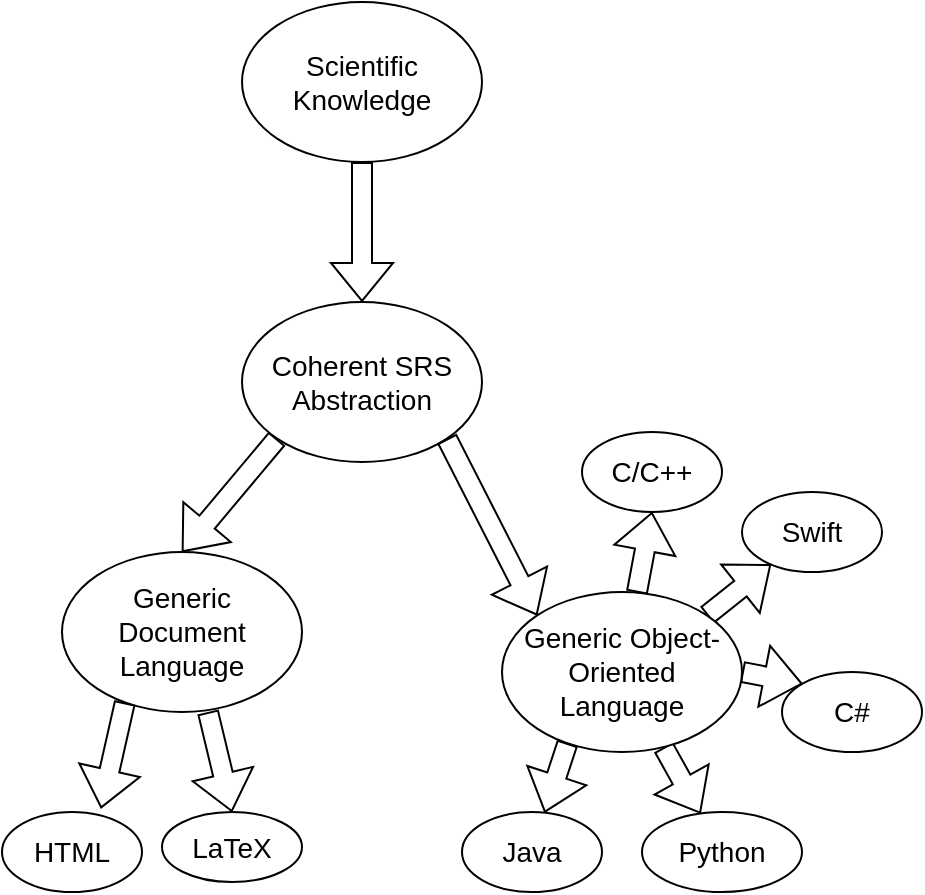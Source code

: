 <mxfile version="20.0.4" type="device"><diagram id="C5RBs43oDa-KdzZeNtuy" name="Page-1"><mxGraphModel dx="1422" dy="788" grid="1" gridSize="10" guides="1" tooltips="1" connect="1" arrows="1" fold="1" page="1" pageScale="1" pageWidth="850" pageHeight="1100" background="none" math="0" shadow="0"><root><mxCell id="WIyWlLk6GJQsqaUBKTNV-0"/><mxCell id="WIyWlLk6GJQsqaUBKTNV-1" parent="WIyWlLk6GJQsqaUBKTNV-0"/><mxCell id="RRnHxIaUdvbuHzuhjQv6-0" value="Scientific&lt;br style=&quot;font-size: 14px;&quot;&gt;Knowledge" style="ellipse;whiteSpace=wrap;html=1;fontSize=14;" parent="WIyWlLk6GJQsqaUBKTNV-1" vertex="1"><mxGeometry x="315" y="90" width="120" height="80" as="geometry"/></mxCell><mxCell id="RRnHxIaUdvbuHzuhjQv6-1" value="" style="shape=flexArrow;endArrow=classic;html=1;rounded=0;exitX=0.5;exitY=1;exitDx=0;exitDy=0;fontSize=14;" parent="WIyWlLk6GJQsqaUBKTNV-1" source="RRnHxIaUdvbuHzuhjQv6-0" edge="1"><mxGeometry width="50" height="50" relative="1" as="geometry"><mxPoint x="371" y="190" as="sourcePoint"/><mxPoint x="375" y="240" as="targetPoint"/></mxGeometry></mxCell><mxCell id="RRnHxIaUdvbuHzuhjQv6-2" value="Coherent SRS Abstraction" style="ellipse;whiteSpace=wrap;html=1;fontSize=14;" parent="WIyWlLk6GJQsqaUBKTNV-1" vertex="1"><mxGeometry x="315" y="240" width="120" height="80" as="geometry"/></mxCell><mxCell id="RRnHxIaUdvbuHzuhjQv6-16" style="rounded=0;orthogonalLoop=1;jettySize=auto;html=1;entryX=0.5;entryY=0;entryDx=0;entryDy=0;shape=flexArrow;fontSize=14;" parent="WIyWlLk6GJQsqaUBKTNV-1" target="RRnHxIaUdvbuHzuhjQv6-9" edge="1"><mxGeometry relative="1" as="geometry"><mxPoint x="298" y="445" as="sourcePoint"/></mxGeometry></mxCell><mxCell id="RRnHxIaUdvbuHzuhjQv6-22" style="edgeStyle=none;shape=flexArrow;rounded=0;orthogonalLoop=1;jettySize=auto;html=1;exitX=0.262;exitY=0.94;exitDx=0;exitDy=0;entryX=0.707;entryY=-0.046;entryDx=0;entryDy=0;entryPerimeter=0;exitPerimeter=0;fontSize=14;" parent="WIyWlLk6GJQsqaUBKTNV-1" source="RRnHxIaUdvbuHzuhjQv6-3" target="RRnHxIaUdvbuHzuhjQv6-10" edge="1"><mxGeometry relative="1" as="geometry"/></mxCell><mxCell id="RRnHxIaUdvbuHzuhjQv6-3" value="Generic&lt;br style=&quot;font-size: 14px;&quot;&gt;Document&lt;br style=&quot;font-size: 14px;&quot;&gt;Language" style="ellipse;whiteSpace=wrap;html=1;fontSize=14;" parent="WIyWlLk6GJQsqaUBKTNV-1" vertex="1"><mxGeometry x="225" y="365" width="120" height="80" as="geometry"/></mxCell><mxCell id="RRnHxIaUdvbuHzuhjQv6-17" style="rounded=0;orthogonalLoop=1;jettySize=auto;html=1;shape=flexArrow;fontSize=14;" parent="WIyWlLk6GJQsqaUBKTNV-1" source="RRnHxIaUdvbuHzuhjQv6-4" target="RRnHxIaUdvbuHzuhjQv6-12" edge="1"><mxGeometry relative="1" as="geometry"/></mxCell><mxCell id="RRnHxIaUdvbuHzuhjQv6-18" style="edgeStyle=none;shape=flexArrow;rounded=0;orthogonalLoop=1;jettySize=auto;html=1;exitX=0.273;exitY=0.943;exitDx=0;exitDy=0;exitPerimeter=0;fontSize=14;" parent="WIyWlLk6GJQsqaUBKTNV-1" source="RRnHxIaUdvbuHzuhjQv6-4" target="RRnHxIaUdvbuHzuhjQv6-11" edge="1"><mxGeometry relative="1" as="geometry"/></mxCell><mxCell id="RRnHxIaUdvbuHzuhjQv6-19" style="edgeStyle=none;shape=flexArrow;rounded=0;orthogonalLoop=1;jettySize=auto;html=1;exitX=1;exitY=0.5;exitDx=0;exitDy=0;entryX=0;entryY=0;entryDx=0;entryDy=0;fontSize=14;" parent="WIyWlLk6GJQsqaUBKTNV-1" source="RRnHxIaUdvbuHzuhjQv6-4" target="RRnHxIaUdvbuHzuhjQv6-13" edge="1"><mxGeometry relative="1" as="geometry"/></mxCell><mxCell id="RRnHxIaUdvbuHzuhjQv6-20" style="edgeStyle=none;shape=flexArrow;rounded=0;orthogonalLoop=1;jettySize=auto;html=1;exitX=1;exitY=0;exitDx=0;exitDy=0;fontSize=14;" parent="WIyWlLk6GJQsqaUBKTNV-1" source="RRnHxIaUdvbuHzuhjQv6-4" target="RRnHxIaUdvbuHzuhjQv6-15" edge="1"><mxGeometry relative="1" as="geometry"/></mxCell><mxCell id="RRnHxIaUdvbuHzuhjQv6-21" style="edgeStyle=none;shape=flexArrow;rounded=0;orthogonalLoop=1;jettySize=auto;html=1;entryX=0.5;entryY=1;entryDx=0;entryDy=0;fontSize=14;" parent="WIyWlLk6GJQsqaUBKTNV-1" source="RRnHxIaUdvbuHzuhjQv6-4" target="RRnHxIaUdvbuHzuhjQv6-14" edge="1"><mxGeometry relative="1" as="geometry"/></mxCell><mxCell id="RRnHxIaUdvbuHzuhjQv6-4" value="Generic Object-Oriented Language" style="ellipse;whiteSpace=wrap;html=1;fontSize=14;" parent="WIyWlLk6GJQsqaUBKTNV-1" vertex="1"><mxGeometry x="445" y="385" width="120" height="80" as="geometry"/></mxCell><mxCell id="RRnHxIaUdvbuHzuhjQv6-5" value="" style="shape=flexArrow;endArrow=classic;html=1;rounded=0;entryX=0.5;entryY=0;entryDx=0;entryDy=0;exitX=0;exitY=1;exitDx=0;exitDy=0;fontSize=14;" parent="WIyWlLk6GJQsqaUBKTNV-1" source="RRnHxIaUdvbuHzuhjQv6-2" target="RRnHxIaUdvbuHzuhjQv6-3" edge="1"><mxGeometry width="50" height="50" relative="1" as="geometry"><mxPoint x="351" y="540" as="sourcePoint"/><mxPoint x="401" y="490" as="targetPoint"/></mxGeometry></mxCell><mxCell id="RRnHxIaUdvbuHzuhjQv6-6" value="" style="shape=flexArrow;endArrow=classic;html=1;rounded=0;entryX=0;entryY=0;entryDx=0;entryDy=0;exitX=1;exitY=1;exitDx=0;exitDy=0;fontSize=14;" parent="WIyWlLk6GJQsqaUBKTNV-1" source="RRnHxIaUdvbuHzuhjQv6-2" target="RRnHxIaUdvbuHzuhjQv6-4" edge="1"><mxGeometry width="50" height="50" relative="1" as="geometry"><mxPoint x="481" y="300" as="sourcePoint"/><mxPoint x="360.996" y="421.716" as="targetPoint"/></mxGeometry></mxCell><mxCell id="RRnHxIaUdvbuHzuhjQv6-9" value="LaTeX" style="ellipse;whiteSpace=wrap;html=1;fontSize=14;" parent="WIyWlLk6GJQsqaUBKTNV-1" vertex="1"><mxGeometry x="275" y="495" width="70" height="35" as="geometry"/></mxCell><mxCell id="RRnHxIaUdvbuHzuhjQv6-10" value="HTML" style="ellipse;whiteSpace=wrap;html=1;fontSize=14;" parent="WIyWlLk6GJQsqaUBKTNV-1" vertex="1"><mxGeometry x="195" y="495" width="70" height="40" as="geometry"/></mxCell><mxCell id="RRnHxIaUdvbuHzuhjQv6-11" value="Java" style="ellipse;whiteSpace=wrap;html=1;fontSize=14;" parent="WIyWlLk6GJQsqaUBKTNV-1" vertex="1"><mxGeometry x="425" y="495" width="70" height="40" as="geometry"/></mxCell><mxCell id="RRnHxIaUdvbuHzuhjQv6-12" value="Python" style="ellipse;whiteSpace=wrap;html=1;fontSize=14;" parent="WIyWlLk6GJQsqaUBKTNV-1" vertex="1"><mxGeometry x="515" y="495" width="80" height="40" as="geometry"/></mxCell><mxCell id="RRnHxIaUdvbuHzuhjQv6-13" value="C#" style="ellipse;whiteSpace=wrap;html=1;fontSize=14;" parent="WIyWlLk6GJQsqaUBKTNV-1" vertex="1"><mxGeometry x="585" y="425" width="70" height="40" as="geometry"/></mxCell><mxCell id="RRnHxIaUdvbuHzuhjQv6-14" value="C/C++" style="ellipse;whiteSpace=wrap;html=1;fontSize=14;" parent="WIyWlLk6GJQsqaUBKTNV-1" vertex="1"><mxGeometry x="485" y="305" width="70" height="40" as="geometry"/></mxCell><mxCell id="RRnHxIaUdvbuHzuhjQv6-15" value="Swift" style="ellipse;whiteSpace=wrap;html=1;fontSize=14;" parent="WIyWlLk6GJQsqaUBKTNV-1" vertex="1"><mxGeometry x="565" y="335" width="70" height="40" as="geometry"/></mxCell></root></mxGraphModel></diagram></mxfile>